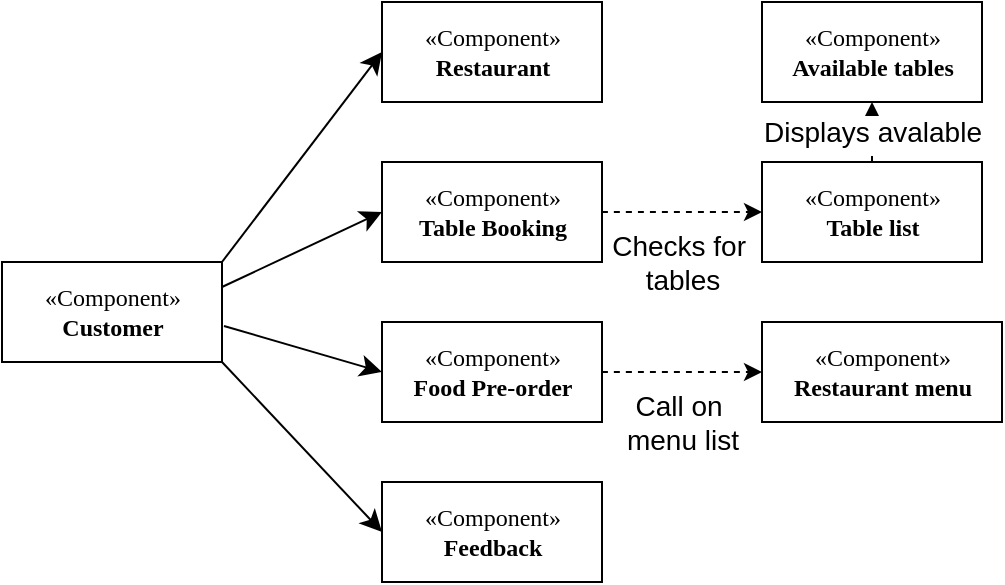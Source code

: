<mxfile version="26.2.12">
  <diagram name="Page-1" id="5f0bae14-7c28-e335-631c-24af17079c00">
    <mxGraphModel grid="1" page="1" gridSize="10" guides="1" tooltips="1" connect="1" arrows="1" fold="1" pageScale="1" pageWidth="1100" pageHeight="850" background="none" math="0" shadow="0">
      <root>
        <mxCell id="0" />
        <mxCell id="1" parent="0" />
        <mxCell id="lhwMN_MfKoYsjjC1oCUw-1" value="«Component»&lt;br&gt;&lt;b&gt;Customer&lt;/b&gt;" style="html=1;rounded=0;shadow=0;comic=0;labelBackgroundColor=none;strokeWidth=1;fontFamily=Verdana;fontSize=12;align=center;" vertex="1" parent="1">
          <mxGeometry x="300" y="430" width="110" height="50" as="geometry" />
        </mxCell>
        <mxCell id="lhwMN_MfKoYsjjC1oCUw-7" value="«Component»&lt;br&gt;&lt;b&gt;Feedback&lt;/b&gt;" style="html=1;rounded=0;shadow=0;comic=0;labelBackgroundColor=none;strokeWidth=1;fontFamily=Verdana;fontSize=12;align=center;" vertex="1" parent="1">
          <mxGeometry x="490" y="540" width="110" height="50" as="geometry" />
        </mxCell>
        <mxCell id="lhwMN_MfKoYsjjC1oCUw-8" value="«Component»&lt;br&gt;&lt;b&gt;Food Pre-order&lt;/b&gt;" style="html=1;rounded=0;shadow=0;comic=0;labelBackgroundColor=none;strokeWidth=1;fontFamily=Verdana;fontSize=12;align=center;" vertex="1" parent="1">
          <mxGeometry x="490" y="460" width="110" height="50" as="geometry" />
        </mxCell>
        <mxCell id="lhwMN_MfKoYsjjC1oCUw-9" value="«Component»&lt;br&gt;&lt;b&gt;Table Booking&lt;/b&gt;" style="html=1;rounded=0;shadow=0;comic=0;labelBackgroundColor=none;strokeWidth=1;fontFamily=Verdana;fontSize=12;align=center;" vertex="1" parent="1">
          <mxGeometry x="490" y="380" width="110" height="50" as="geometry" />
        </mxCell>
        <mxCell id="lhwMN_MfKoYsjjC1oCUw-10" value="«Component»&lt;br&gt;&lt;b&gt;Restaurant&lt;/b&gt;" style="html=1;rounded=0;shadow=0;comic=0;labelBackgroundColor=none;strokeWidth=1;fontFamily=Verdana;fontSize=12;align=center;" vertex="1" parent="1">
          <mxGeometry x="490" y="300" width="110" height="50" as="geometry" />
        </mxCell>
        <mxCell id="lhwMN_MfKoYsjjC1oCUw-11" value="" style="endArrow=classic;html=1;rounded=0;fontSize=12;startSize=8;endSize=8;curved=1;exitX=1;exitY=0;exitDx=0;exitDy=0;entryX=0;entryY=0.5;entryDx=0;entryDy=0;" edge="1" parent="1" source="lhwMN_MfKoYsjjC1oCUw-1" target="lhwMN_MfKoYsjjC1oCUw-10">
          <mxGeometry width="50" height="50" relative="1" as="geometry">
            <mxPoint x="560" y="440" as="sourcePoint" />
            <mxPoint x="610" y="390" as="targetPoint" />
          </mxGeometry>
        </mxCell>
        <mxCell id="lhwMN_MfKoYsjjC1oCUw-12" value="" style="endArrow=classic;html=1;rounded=0;fontSize=12;startSize=8;endSize=8;curved=1;exitX=1;exitY=0.25;exitDx=0;exitDy=0;entryX=0;entryY=0.5;entryDx=0;entryDy=0;" edge="1" parent="1" source="lhwMN_MfKoYsjjC1oCUw-1" target="lhwMN_MfKoYsjjC1oCUw-9">
          <mxGeometry width="50" height="50" relative="1" as="geometry">
            <mxPoint x="430" y="450" as="sourcePoint" />
            <mxPoint x="610" y="390" as="targetPoint" />
          </mxGeometry>
        </mxCell>
        <mxCell id="lhwMN_MfKoYsjjC1oCUw-13" value="" style="endArrow=classic;html=1;rounded=0;fontSize=12;startSize=8;endSize=8;curved=1;exitX=1.009;exitY=0.64;exitDx=0;exitDy=0;exitPerimeter=0;entryX=0;entryY=0.5;entryDx=0;entryDy=0;" edge="1" parent="1" source="lhwMN_MfKoYsjjC1oCUw-1" target="lhwMN_MfKoYsjjC1oCUw-8">
          <mxGeometry width="50" height="50" relative="1" as="geometry">
            <mxPoint x="440" y="460" as="sourcePoint" />
            <mxPoint x="610" y="390" as="targetPoint" />
          </mxGeometry>
        </mxCell>
        <mxCell id="lhwMN_MfKoYsjjC1oCUw-14" value="" style="endArrow=classic;html=1;rounded=0;fontSize=12;startSize=8;endSize=8;curved=1;exitX=1;exitY=1;exitDx=0;exitDy=0;entryX=0;entryY=0.5;entryDx=0;entryDy=0;" edge="1" parent="1" source="lhwMN_MfKoYsjjC1oCUw-1" target="lhwMN_MfKoYsjjC1oCUw-7">
          <mxGeometry width="50" height="50" relative="1" as="geometry">
            <mxPoint x="560" y="440" as="sourcePoint" />
            <mxPoint x="610" y="390" as="targetPoint" />
          </mxGeometry>
        </mxCell>
        <mxCell id="lhwMN_MfKoYsjjC1oCUw-15" value="«Component»&lt;br&gt;&lt;b&gt;Available tables&lt;/b&gt;" style="html=1;rounded=0;shadow=0;comic=0;labelBackgroundColor=none;strokeWidth=1;fontFamily=Verdana;fontSize=12;align=center;" vertex="1" parent="1">
          <mxGeometry x="680" y="300" width="110" height="50" as="geometry" />
        </mxCell>
        <mxCell id="lhwMN_MfKoYsjjC1oCUw-16" value="«Component»&lt;br&gt;&lt;b&gt;Restaurant menu&lt;/b&gt;" style="html=1;rounded=0;shadow=0;comic=0;labelBackgroundColor=none;strokeWidth=1;fontFamily=Verdana;fontSize=12;align=center;" vertex="1" parent="1">
          <mxGeometry x="680" y="460" width="120" height="50" as="geometry" />
        </mxCell>
        <mxCell id="lhwMN_MfKoYsjjC1oCUw-17" value="«Component»&lt;br&gt;&lt;b&gt;Table list&lt;/b&gt;" style="html=1;rounded=0;shadow=0;comic=0;labelBackgroundColor=none;strokeWidth=1;fontFamily=Verdana;fontSize=12;align=center;" vertex="1" parent="1">
          <mxGeometry x="680" y="380" width="110" height="50" as="geometry" />
        </mxCell>
        <mxCell id="lhwMN_MfKoYsjjC1oCUw-20" value="Checks for&amp;nbsp;&lt;div&gt;tables&lt;/div&gt;" style="html=1;labelBackgroundColor=#ffffff;startArrow=none;startFill=0;startSize=6;endArrow=classic;endFill=1;endSize=6;jettySize=auto;orthogonalLoop=1;strokeWidth=1;dashed=1;fontSize=14;rounded=0;curved=1;exitX=1;exitY=0.5;exitDx=0;exitDy=0;" edge="1" parent="1" source="lhwMN_MfKoYsjjC1oCUw-9" target="lhwMN_MfKoYsjjC1oCUw-17">
          <mxGeometry y="-25" width="60" height="60" relative="1" as="geometry">
            <mxPoint x="560" y="440" as="sourcePoint" />
            <mxPoint x="620" y="380" as="targetPoint" />
            <mxPoint as="offset" />
          </mxGeometry>
        </mxCell>
        <mxCell id="lhwMN_MfKoYsjjC1oCUw-21" value="Displays avalable" style="html=1;labelBackgroundColor=#ffffff;startArrow=none;startFill=0;startSize=6;endArrow=classic;endFill=1;endSize=6;jettySize=auto;orthogonalLoop=1;strokeWidth=1;dashed=1;fontSize=14;rounded=0;curved=1;exitX=0.5;exitY=0;exitDx=0;exitDy=0;entryX=0.5;entryY=1;entryDx=0;entryDy=0;" edge="1" parent="1" source="lhwMN_MfKoYsjjC1oCUw-17" target="lhwMN_MfKoYsjjC1oCUw-15">
          <mxGeometry width="60" height="60" relative="1" as="geometry">
            <mxPoint x="560" y="440" as="sourcePoint" />
            <mxPoint x="620" y="380" as="targetPoint" />
          </mxGeometry>
        </mxCell>
        <mxCell id="lhwMN_MfKoYsjjC1oCUw-22" value="Call on&amp;nbsp;&lt;div&gt;menu list&lt;/div&gt;" style="html=1;labelBackgroundColor=#ffffff;startArrow=none;startFill=0;startSize=6;endArrow=classic;endFill=1;endSize=6;jettySize=auto;orthogonalLoop=1;strokeWidth=1;dashed=1;fontSize=14;rounded=0;curved=1;exitX=1;exitY=0.5;exitDx=0;exitDy=0;entryX=0;entryY=0.5;entryDx=0;entryDy=0;" edge="1" parent="1" source="lhwMN_MfKoYsjjC1oCUw-8" target="lhwMN_MfKoYsjjC1oCUw-16">
          <mxGeometry y="-25" width="60" height="60" relative="1" as="geometry">
            <mxPoint x="560" y="440" as="sourcePoint" />
            <mxPoint x="620" y="380" as="targetPoint" />
            <mxPoint as="offset" />
          </mxGeometry>
        </mxCell>
      </root>
    </mxGraphModel>
  </diagram>
</mxfile>
